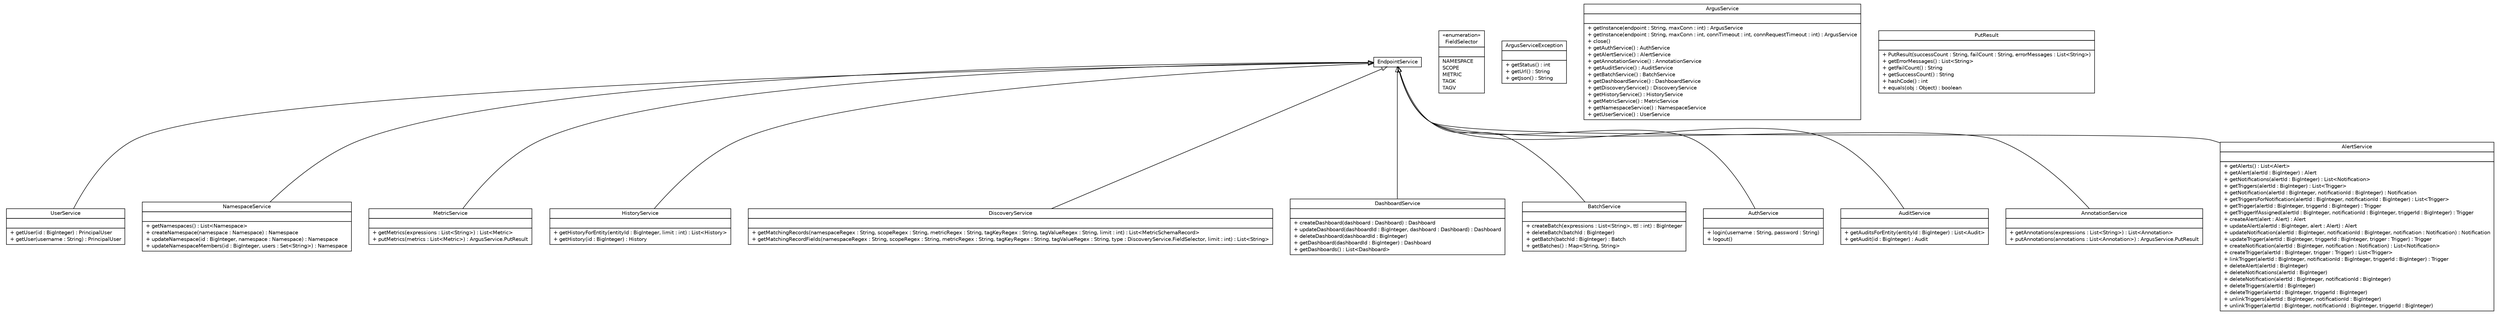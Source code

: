 #!/usr/local/bin/dot
#
# Class diagram 
# Generated by UMLGraph version R5_6 (http://www.umlgraph.org/)
#

digraph G {
	edge [fontname="Helvetica",fontsize=10,labelfontname="Helvetica",labelfontsize=10];
	node [fontname="Helvetica",fontsize=10,shape=plaintext];
	nodesep=0.25;
	ranksep=0.5;
	// com.salesforce.dva.argus.sdk.UserService
	c0 [label=<<table title="com.salesforce.dva.argus.sdk.UserService" border="0" cellborder="1" cellspacing="0" cellpadding="2" port="p" href="./UserService.html">
		<tr><td><table border="0" cellspacing="0" cellpadding="1">
<tr><td align="center" balign="center"> UserService </td></tr>
		</table></td></tr>
		<tr><td><table border="0" cellspacing="0" cellpadding="1">
<tr><td align="left" balign="left">  </td></tr>
		</table></td></tr>
		<tr><td><table border="0" cellspacing="0" cellpadding="1">
<tr><td align="left" balign="left"> + getUser(id : BigInteger) : PrincipalUser </td></tr>
<tr><td align="left" balign="left"> + getUser(username : String) : PrincipalUser </td></tr>
		</table></td></tr>
		</table>>, URL="./UserService.html", fontname="Helvetica", fontcolor="black", fontsize=10.0];
	// com.salesforce.dva.argus.sdk.NamespaceService
	c1 [label=<<table title="com.salesforce.dva.argus.sdk.NamespaceService" border="0" cellborder="1" cellspacing="0" cellpadding="2" port="p" href="./NamespaceService.html">
		<tr><td><table border="0" cellspacing="0" cellpadding="1">
<tr><td align="center" balign="center"> NamespaceService </td></tr>
		</table></td></tr>
		<tr><td><table border="0" cellspacing="0" cellpadding="1">
<tr><td align="left" balign="left">  </td></tr>
		</table></td></tr>
		<tr><td><table border="0" cellspacing="0" cellpadding="1">
<tr><td align="left" balign="left"> + getNamespaces() : List&lt;Namespace&gt; </td></tr>
<tr><td align="left" balign="left"> + createNamespace(namespace : Namespace) : Namespace </td></tr>
<tr><td align="left" balign="left"> + updateNamespace(id : BigInteger, namespace : Namespace) : Namespace </td></tr>
<tr><td align="left" balign="left"> + updateNamespaceMembers(id : BigInteger, users : Set&lt;String&gt;) : Namespace </td></tr>
		</table></td></tr>
		</table>>, URL="./NamespaceService.html", fontname="Helvetica", fontcolor="black", fontsize=10.0];
	// com.salesforce.dva.argus.sdk.MetricService
	c2 [label=<<table title="com.salesforce.dva.argus.sdk.MetricService" border="0" cellborder="1" cellspacing="0" cellpadding="2" port="p" href="./MetricService.html">
		<tr><td><table border="0" cellspacing="0" cellpadding="1">
<tr><td align="center" balign="center"> MetricService </td></tr>
		</table></td></tr>
		<tr><td><table border="0" cellspacing="0" cellpadding="1">
<tr><td align="left" balign="left">  </td></tr>
		</table></td></tr>
		<tr><td><table border="0" cellspacing="0" cellpadding="1">
<tr><td align="left" balign="left"> + getMetrics(expressions : List&lt;String&gt;) : List&lt;Metric&gt; </td></tr>
<tr><td align="left" balign="left"> + putMetrics(metrics : List&lt;Metric&gt;) : ArgusService.PutResult </td></tr>
		</table></td></tr>
		</table>>, URL="./MetricService.html", fontname="Helvetica", fontcolor="black", fontsize=10.0];
	// com.salesforce.dva.argus.sdk.HistoryService
	c3 [label=<<table title="com.salesforce.dva.argus.sdk.HistoryService" border="0" cellborder="1" cellspacing="0" cellpadding="2" port="p" href="./HistoryService.html">
		<tr><td><table border="0" cellspacing="0" cellpadding="1">
<tr><td align="center" balign="center"> HistoryService </td></tr>
		</table></td></tr>
		<tr><td><table border="0" cellspacing="0" cellpadding="1">
<tr><td align="left" balign="left">  </td></tr>
		</table></td></tr>
		<tr><td><table border="0" cellspacing="0" cellpadding="1">
<tr><td align="left" balign="left"> + getHistoryForEntity(entityId : BigInteger, limit : int) : List&lt;History&gt; </td></tr>
<tr><td align="left" balign="left"> + getHistory(id : BigInteger) : History </td></tr>
		</table></td></tr>
		</table>>, URL="./HistoryService.html", fontname="Helvetica", fontcolor="black", fontsize=10.0];
	// com.salesforce.dva.argus.sdk.DiscoveryService
	c4 [label=<<table title="com.salesforce.dva.argus.sdk.DiscoveryService" border="0" cellborder="1" cellspacing="0" cellpadding="2" port="p" href="./DiscoveryService.html">
		<tr><td><table border="0" cellspacing="0" cellpadding="1">
<tr><td align="center" balign="center"> DiscoveryService </td></tr>
		</table></td></tr>
		<tr><td><table border="0" cellspacing="0" cellpadding="1">
<tr><td align="left" balign="left">  </td></tr>
		</table></td></tr>
		<tr><td><table border="0" cellspacing="0" cellpadding="1">
<tr><td align="left" balign="left"> + getMatchingRecords(namespaceRegex : String, scopeRegex : String, metricRegex : String, tagKeyRegex : String, tagValueRegex : String, limit : int) : List&lt;MetricSchemaRecord&gt; </td></tr>
<tr><td align="left" balign="left"> + getMatchingRecordFields(namespaceRegex : String, scopeRegex : String, metricRegex : String, tagKeyRegex : String, tagValueRegex : String, type : DiscoveryService.FieldSelector, limit : int) : List&lt;String&gt; </td></tr>
		</table></td></tr>
		</table>>, URL="./DiscoveryService.html", fontname="Helvetica", fontcolor="black", fontsize=10.0];
	// com.salesforce.dva.argus.sdk.DiscoveryService.FieldSelector
	c5 [label=<<table title="com.salesforce.dva.argus.sdk.DiscoveryService.FieldSelector" border="0" cellborder="1" cellspacing="0" cellpadding="2" port="p" href="./DiscoveryService.FieldSelector.html">
		<tr><td><table border="0" cellspacing="0" cellpadding="1">
<tr><td align="center" balign="center"> &#171;enumeration&#187; </td></tr>
<tr><td align="center" balign="center"> FieldSelector </td></tr>
		</table></td></tr>
		<tr><td><table border="0" cellspacing="0" cellpadding="1">
<tr><td align="left" balign="left">  </td></tr>
		</table></td></tr>
		<tr><td><table border="0" cellspacing="0" cellpadding="1">
<tr><td align="left" balign="left"> NAMESPACE </td></tr>
<tr><td align="left" balign="left"> SCOPE </td></tr>
<tr><td align="left" balign="left"> METRIC </td></tr>
<tr><td align="left" balign="left"> TAGK </td></tr>
<tr><td align="left" balign="left"> TAGV </td></tr>
		</table></td></tr>
		</table>>, URL="./DiscoveryService.FieldSelector.html", fontname="Helvetica", fontcolor="black", fontsize=10.0];
	// com.salesforce.dva.argus.sdk.DashboardService
	c6 [label=<<table title="com.salesforce.dva.argus.sdk.DashboardService" border="0" cellborder="1" cellspacing="0" cellpadding="2" port="p" href="./DashboardService.html">
		<tr><td><table border="0" cellspacing="0" cellpadding="1">
<tr><td align="center" balign="center"> DashboardService </td></tr>
		</table></td></tr>
		<tr><td><table border="0" cellspacing="0" cellpadding="1">
<tr><td align="left" balign="left">  </td></tr>
		</table></td></tr>
		<tr><td><table border="0" cellspacing="0" cellpadding="1">
<tr><td align="left" balign="left"> + createDashboard(dashboard : Dashboard) : Dashboard </td></tr>
<tr><td align="left" balign="left"> + updateDashboard(dashboardId : BigInteger, dashboard : Dashboard) : Dashboard </td></tr>
<tr><td align="left" balign="left"> + deleteDashboard(dashboardId : BigInteger) </td></tr>
<tr><td align="left" balign="left"> + getDashboard(dashboardId : BigInteger) : Dashboard </td></tr>
<tr><td align="left" balign="left"> + getDashboards() : List&lt;Dashboard&gt; </td></tr>
		</table></td></tr>
		</table>>, URL="./DashboardService.html", fontname="Helvetica", fontcolor="black", fontsize=10.0];
	// com.salesforce.dva.argus.sdk.BatchService
	c7 [label=<<table title="com.salesforce.dva.argus.sdk.BatchService" border="0" cellborder="1" cellspacing="0" cellpadding="2" port="p" href="./BatchService.html">
		<tr><td><table border="0" cellspacing="0" cellpadding="1">
<tr><td align="center" balign="center"> BatchService </td></tr>
		</table></td></tr>
		<tr><td><table border="0" cellspacing="0" cellpadding="1">
<tr><td align="left" balign="left">  </td></tr>
		</table></td></tr>
		<tr><td><table border="0" cellspacing="0" cellpadding="1">
<tr><td align="left" balign="left"> + createBatch(expressions : List&lt;String&gt;, ttl : int) : BigInteger </td></tr>
<tr><td align="left" balign="left"> + deleteBatch(batchId : BigInteger) </td></tr>
<tr><td align="left" balign="left"> + getBatch(batchId : BigInteger) : Batch </td></tr>
<tr><td align="left" balign="left"> + getBatches() : Map&lt;String, String&gt; </td></tr>
		</table></td></tr>
		</table>>, URL="./BatchService.html", fontname="Helvetica", fontcolor="black", fontsize=10.0];
	// com.salesforce.dva.argus.sdk.AuthService
	c8 [label=<<table title="com.salesforce.dva.argus.sdk.AuthService" border="0" cellborder="1" cellspacing="0" cellpadding="2" port="p" href="./AuthService.html">
		<tr><td><table border="0" cellspacing="0" cellpadding="1">
<tr><td align="center" balign="center"> AuthService </td></tr>
		</table></td></tr>
		<tr><td><table border="0" cellspacing="0" cellpadding="1">
<tr><td align="left" balign="left">  </td></tr>
		</table></td></tr>
		<tr><td><table border="0" cellspacing="0" cellpadding="1">
<tr><td align="left" balign="left"> + login(username : String, password : String) </td></tr>
<tr><td align="left" balign="left"> + logout() </td></tr>
		</table></td></tr>
		</table>>, URL="./AuthService.html", fontname="Helvetica", fontcolor="black", fontsize=10.0];
	// com.salesforce.dva.argus.sdk.AuditService
	c9 [label=<<table title="com.salesforce.dva.argus.sdk.AuditService" border="0" cellborder="1" cellspacing="0" cellpadding="2" port="p" href="./AuditService.html">
		<tr><td><table border="0" cellspacing="0" cellpadding="1">
<tr><td align="center" balign="center"> AuditService </td></tr>
		</table></td></tr>
		<tr><td><table border="0" cellspacing="0" cellpadding="1">
<tr><td align="left" balign="left">  </td></tr>
		</table></td></tr>
		<tr><td><table border="0" cellspacing="0" cellpadding="1">
<tr><td align="left" balign="left"> + getAuditsForEntity(entityId : BigInteger) : List&lt;Audit&gt; </td></tr>
<tr><td align="left" balign="left"> + getAudit(id : BigInteger) : Audit </td></tr>
		</table></td></tr>
		</table>>, URL="./AuditService.html", fontname="Helvetica", fontcolor="black", fontsize=10.0];
	// com.salesforce.dva.argus.sdk.ArgusServiceException
	c10 [label=<<table title="com.salesforce.dva.argus.sdk.ArgusServiceException" border="0" cellborder="1" cellspacing="0" cellpadding="2" port="p" href="./ArgusServiceException.html">
		<tr><td><table border="0" cellspacing="0" cellpadding="1">
<tr><td align="center" balign="center"> ArgusServiceException </td></tr>
		</table></td></tr>
		<tr><td><table border="0" cellspacing="0" cellpadding="1">
<tr><td align="left" balign="left">  </td></tr>
		</table></td></tr>
		<tr><td><table border="0" cellspacing="0" cellpadding="1">
<tr><td align="left" balign="left"> + getStatus() : int </td></tr>
<tr><td align="left" balign="left"> + getUrl() : String </td></tr>
<tr><td align="left" balign="left"> + getJson() : String </td></tr>
		</table></td></tr>
		</table>>, URL="./ArgusServiceException.html", fontname="Helvetica", fontcolor="black", fontsize=10.0];
	// com.salesforce.dva.argus.sdk.ArgusService
	c11 [label=<<table title="com.salesforce.dva.argus.sdk.ArgusService" border="0" cellborder="1" cellspacing="0" cellpadding="2" port="p" href="./ArgusService.html">
		<tr><td><table border="0" cellspacing="0" cellpadding="1">
<tr><td align="center" balign="center"> ArgusService </td></tr>
		</table></td></tr>
		<tr><td><table border="0" cellspacing="0" cellpadding="1">
<tr><td align="left" balign="left">  </td></tr>
		</table></td></tr>
		<tr><td><table border="0" cellspacing="0" cellpadding="1">
<tr><td align="left" balign="left"> + getInstance(endpoint : String, maxConn : int) : ArgusService </td></tr>
<tr><td align="left" balign="left"> + getInstance(endpoint : String, maxConn : int, connTimeout : int, connRequestTimeout : int) : ArgusService </td></tr>
<tr><td align="left" balign="left"> + close() </td></tr>
<tr><td align="left" balign="left"> + getAuthService() : AuthService </td></tr>
<tr><td align="left" balign="left"> + getAlertService() : AlertService </td></tr>
<tr><td align="left" balign="left"> + getAnnotationService() : AnnotationService </td></tr>
<tr><td align="left" balign="left"> + getAuditService() : AuditService </td></tr>
<tr><td align="left" balign="left"> + getBatchService() : BatchService </td></tr>
<tr><td align="left" balign="left"> + getDashboardService() : DashboardService </td></tr>
<tr><td align="left" balign="left"> + getDiscoveryService() : DiscoveryService </td></tr>
<tr><td align="left" balign="left"> + getHistoryService() : HistoryService </td></tr>
<tr><td align="left" balign="left"> + getMetricService() : MetricService </td></tr>
<tr><td align="left" balign="left"> + getNamespaceService() : NamespaceService </td></tr>
<tr><td align="left" balign="left"> + getUserService() : UserService </td></tr>
		</table></td></tr>
		</table>>, URL="./ArgusService.html", fontname="Helvetica", fontcolor="black", fontsize=10.0];
	// com.salesforce.dva.argus.sdk.ArgusService.PutResult
	c12 [label=<<table title="com.salesforce.dva.argus.sdk.ArgusService.PutResult" border="0" cellborder="1" cellspacing="0" cellpadding="2" port="p" href="./ArgusService.PutResult.html">
		<tr><td><table border="0" cellspacing="0" cellpadding="1">
<tr><td align="center" balign="center"> PutResult </td></tr>
		</table></td></tr>
		<tr><td><table border="0" cellspacing="0" cellpadding="1">
<tr><td align="left" balign="left">  </td></tr>
		</table></td></tr>
		<tr><td><table border="0" cellspacing="0" cellpadding="1">
<tr><td align="left" balign="left"> + PutResult(successCount : String, failCount : String, errorMessages : List&lt;String&gt;) </td></tr>
<tr><td align="left" balign="left"> + getErrorMessages() : List&lt;String&gt; </td></tr>
<tr><td align="left" balign="left"> + getFailCount() : String </td></tr>
<tr><td align="left" balign="left"> + getSuccessCount() : String </td></tr>
<tr><td align="left" balign="left"> + hashCode() : int </td></tr>
<tr><td align="left" balign="left"> + equals(obj : Object) : boolean </td></tr>
		</table></td></tr>
		</table>>, URL="./ArgusService.PutResult.html", fontname="Helvetica", fontcolor="black", fontsize=10.0];
	// com.salesforce.dva.argus.sdk.AnnotationService
	c13 [label=<<table title="com.salesforce.dva.argus.sdk.AnnotationService" border="0" cellborder="1" cellspacing="0" cellpadding="2" port="p" href="./AnnotationService.html">
		<tr><td><table border="0" cellspacing="0" cellpadding="1">
<tr><td align="center" balign="center"> AnnotationService </td></tr>
		</table></td></tr>
		<tr><td><table border="0" cellspacing="0" cellpadding="1">
<tr><td align="left" balign="left">  </td></tr>
		</table></td></tr>
		<tr><td><table border="0" cellspacing="0" cellpadding="1">
<tr><td align="left" balign="left"> + getAnnotations(expressions : List&lt;String&gt;) : List&lt;Annotation&gt; </td></tr>
<tr><td align="left" balign="left"> + putAnnotations(annotations : List&lt;Annotation&gt;) : ArgusService.PutResult </td></tr>
		</table></td></tr>
		</table>>, URL="./AnnotationService.html", fontname="Helvetica", fontcolor="black", fontsize=10.0];
	// com.salesforce.dva.argus.sdk.AlertService
	c14 [label=<<table title="com.salesforce.dva.argus.sdk.AlertService" border="0" cellborder="1" cellspacing="0" cellpadding="2" port="p" href="./AlertService.html">
		<tr><td><table border="0" cellspacing="0" cellpadding="1">
<tr><td align="center" balign="center"> AlertService </td></tr>
		</table></td></tr>
		<tr><td><table border="0" cellspacing="0" cellpadding="1">
<tr><td align="left" balign="left">  </td></tr>
		</table></td></tr>
		<tr><td><table border="0" cellspacing="0" cellpadding="1">
<tr><td align="left" balign="left"> + getAlerts() : List&lt;Alert&gt; </td></tr>
<tr><td align="left" balign="left"> + getAlert(alertId : BigInteger) : Alert </td></tr>
<tr><td align="left" balign="left"> + getNotifications(alertId : BigInteger) : List&lt;Notification&gt; </td></tr>
<tr><td align="left" balign="left"> + getTriggers(alertId : BigInteger) : List&lt;Trigger&gt; </td></tr>
<tr><td align="left" balign="left"> + getNotification(alertId : BigInteger, notificationId : BigInteger) : Notification </td></tr>
<tr><td align="left" balign="left"> + getTriggersForNotification(alertId : BigInteger, notificationId : BigInteger) : List&lt;Trigger&gt; </td></tr>
<tr><td align="left" balign="left"> + getTrigger(alertId : BigInteger, triggerId : BigInteger) : Trigger </td></tr>
<tr><td align="left" balign="left"> + getTriggerIfAssigned(alertId : BigInteger, notificationId : BigInteger, triggerId : BigInteger) : Trigger </td></tr>
<tr><td align="left" balign="left"> + createAlert(alert : Alert) : Alert </td></tr>
<tr><td align="left" balign="left"> + updateAlert(alertId : BigInteger, alert : Alert) : Alert </td></tr>
<tr><td align="left" balign="left"> + updateNotification(alertId : BigInteger, notificationId : BigInteger, notification : Notification) : Notification </td></tr>
<tr><td align="left" balign="left"> + updateTrigger(alertId : BigInteger, triggerId : BigInteger, trigger : Trigger) : Trigger </td></tr>
<tr><td align="left" balign="left"> + createNotification(alertId : BigInteger, notification : Notification) : List&lt;Notification&gt; </td></tr>
<tr><td align="left" balign="left"> + createTrigger(alertId : BigInteger, trigger : Trigger) : List&lt;Trigger&gt; </td></tr>
<tr><td align="left" balign="left"> + linkTrigger(alertId : BigInteger, notificationId : BigInteger, triggerId : BigInteger) : Trigger </td></tr>
<tr><td align="left" balign="left"> + deleteAlert(alertId : BigInteger) </td></tr>
<tr><td align="left" balign="left"> + deleteNotifications(alertId : BigInteger) </td></tr>
<tr><td align="left" balign="left"> + deleteNotification(alertId : BigInteger, notificationId : BigInteger) </td></tr>
<tr><td align="left" balign="left"> + deleteTriggers(alertId : BigInteger) </td></tr>
<tr><td align="left" balign="left"> + deleteTrigger(alertId : BigInteger, triggerId : BigInteger) </td></tr>
<tr><td align="left" balign="left"> + unlinkTriggers(alertId : BigInteger, notificationId : BigInteger) </td></tr>
<tr><td align="left" balign="left"> + unlinkTrigger(alertId : BigInteger, notificationId : BigInteger, triggerId : BigInteger) </td></tr>
		</table></td></tr>
		</table>>, URL="./AlertService.html", fontname="Helvetica", fontcolor="black", fontsize=10.0];
	//com.salesforce.dva.argus.sdk.UserService extends com.salesforce.dva.argus.sdk.ArgusService.EndpointService
	c30:p -> c0:p [dir=back,arrowtail=empty];
	//com.salesforce.dva.argus.sdk.NamespaceService extends com.salesforce.dva.argus.sdk.ArgusService.EndpointService
	c30:p -> c1:p [dir=back,arrowtail=empty];
	//com.salesforce.dva.argus.sdk.MetricService extends com.salesforce.dva.argus.sdk.ArgusService.EndpointService
	c30:p -> c2:p [dir=back,arrowtail=empty];
	//com.salesforce.dva.argus.sdk.HistoryService extends com.salesforce.dva.argus.sdk.ArgusService.EndpointService
	c30:p -> c3:p [dir=back,arrowtail=empty];
	//com.salesforce.dva.argus.sdk.DiscoveryService extends com.salesforce.dva.argus.sdk.ArgusService.EndpointService
	c30:p -> c4:p [dir=back,arrowtail=empty];
	//com.salesforce.dva.argus.sdk.DashboardService extends com.salesforce.dva.argus.sdk.ArgusService.EndpointService
	c30:p -> c6:p [dir=back,arrowtail=empty];
	//com.salesforce.dva.argus.sdk.BatchService extends com.salesforce.dva.argus.sdk.ArgusService.EndpointService
	c30:p -> c7:p [dir=back,arrowtail=empty];
	//com.salesforce.dva.argus.sdk.AuthService extends com.salesforce.dva.argus.sdk.ArgusService.EndpointService
	c30:p -> c8:p [dir=back,arrowtail=empty];
	//com.salesforce.dva.argus.sdk.AuditService extends com.salesforce.dva.argus.sdk.ArgusService.EndpointService
	c30:p -> c9:p [dir=back,arrowtail=empty];
	//com.salesforce.dva.argus.sdk.AnnotationService extends com.salesforce.dva.argus.sdk.ArgusService.EndpointService
	c30:p -> c13:p [dir=back,arrowtail=empty];
	//com.salesforce.dva.argus.sdk.AlertService extends com.salesforce.dva.argus.sdk.ArgusService.EndpointService
	c30:p -> c14:p [dir=back,arrowtail=empty];
	// com.salesforce.dva.argus.sdk.ArgusService.EndpointService
	c30 [label=<<table title="com.salesforce.dva.argus.sdk.ArgusService.EndpointService" border="0" cellborder="1" cellspacing="0" cellpadding="2" port="p" href="http://java.sun.com/j2se/1.4.2/docs/api/com/salesforce/dva/argus/sdk/ArgusService/EndpointService.html">
		<tr><td><table border="0" cellspacing="0" cellpadding="1">
<tr><td align="center" balign="center"> EndpointService </td></tr>
		</table></td></tr>
		</table>>, URL="http://java.sun.com/j2se/1.4.2/docs/api/com/salesforce/dva/argus/sdk/ArgusService/EndpointService.html", fontname="Helvetica", fontcolor="black", fontsize=10.0];
}

